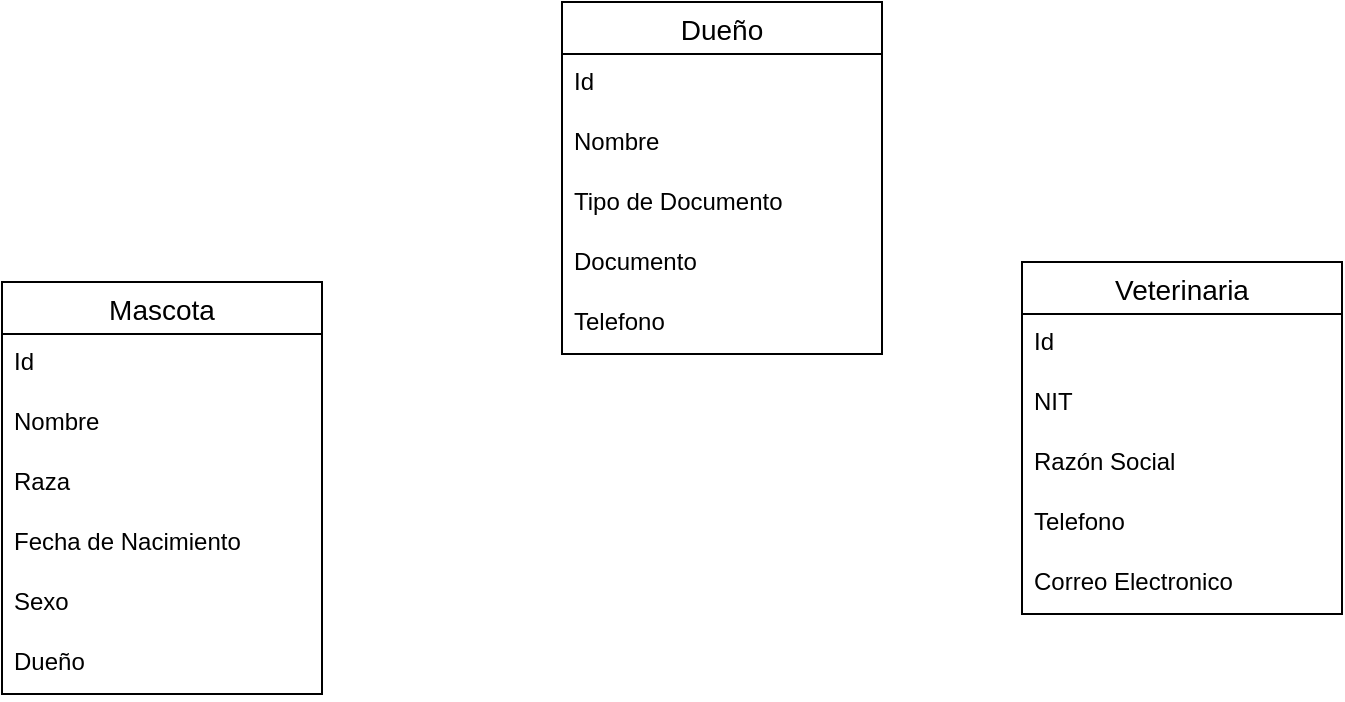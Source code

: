 <mxfile version="15.6.8" type="github">
  <diagram id="hJOguXHaq9y7NI8cIKle" name="Page-1">
    <mxGraphModel dx="868" dy="460" grid="1" gridSize="10" guides="1" tooltips="1" connect="1" arrows="1" fold="1" page="1" pageScale="1" pageWidth="850" pageHeight="1100" math="0" shadow="0">
      <root>
        <mxCell id="0" />
        <mxCell id="1" parent="0" />
        <mxCell id="jubb4w8nCBU--LxAOp_n-1" value="Mascota" style="swimlane;fontStyle=0;childLayout=stackLayout;horizontal=1;startSize=26;horizontalStack=0;resizeParent=1;resizeParentMax=0;resizeLast=0;collapsible=1;marginBottom=0;align=center;fontSize=14;" parent="1" vertex="1">
          <mxGeometry x="100" y="180" width="160" height="206" as="geometry" />
        </mxCell>
        <mxCell id="jubb4w8nCBU--LxAOp_n-2" value="Id" style="text;strokeColor=none;fillColor=none;spacingLeft=4;spacingRight=4;overflow=hidden;rotatable=0;points=[[0,0.5],[1,0.5]];portConstraint=eastwest;fontSize=12;" parent="jubb4w8nCBU--LxAOp_n-1" vertex="1">
          <mxGeometry y="26" width="160" height="30" as="geometry" />
        </mxCell>
        <mxCell id="jubb4w8nCBU--LxAOp_n-3" value="Nombre" style="text;strokeColor=none;fillColor=none;spacingLeft=4;spacingRight=4;overflow=hidden;rotatable=0;points=[[0,0.5],[1,0.5]];portConstraint=eastwest;fontSize=12;" parent="jubb4w8nCBU--LxAOp_n-1" vertex="1">
          <mxGeometry y="56" width="160" height="30" as="geometry" />
        </mxCell>
        <mxCell id="jubb4w8nCBU--LxAOp_n-4" value="Raza" style="text;strokeColor=none;fillColor=none;spacingLeft=4;spacingRight=4;overflow=hidden;rotatable=0;points=[[0,0.5],[1,0.5]];portConstraint=eastwest;fontSize=12;" parent="jubb4w8nCBU--LxAOp_n-1" vertex="1">
          <mxGeometry y="86" width="160" height="30" as="geometry" />
        </mxCell>
        <mxCell id="jubb4w8nCBU--LxAOp_n-5" value="Fecha de Nacimiento" style="text;strokeColor=none;fillColor=none;spacingLeft=4;spacingRight=4;overflow=hidden;rotatable=0;points=[[0,0.5],[1,0.5]];portConstraint=eastwest;fontSize=12;" parent="jubb4w8nCBU--LxAOp_n-1" vertex="1">
          <mxGeometry y="116" width="160" height="30" as="geometry" />
        </mxCell>
        <mxCell id="jubb4w8nCBU--LxAOp_n-6" value="Sexo" style="text;strokeColor=none;fillColor=none;spacingLeft=4;spacingRight=4;overflow=hidden;rotatable=0;points=[[0,0.5],[1,0.5]];portConstraint=eastwest;fontSize=12;" parent="jubb4w8nCBU--LxAOp_n-1" vertex="1">
          <mxGeometry y="146" width="160" height="30" as="geometry" />
        </mxCell>
        <mxCell id="jubb4w8nCBU--LxAOp_n-7" value="Dueño" style="text;strokeColor=none;fillColor=none;spacingLeft=4;spacingRight=4;overflow=hidden;rotatable=0;points=[[0,0.5],[1,0.5]];portConstraint=eastwest;fontSize=12;" parent="jubb4w8nCBU--LxAOp_n-1" vertex="1">
          <mxGeometry y="176" width="160" height="30" as="geometry" />
        </mxCell>
        <mxCell id="jubb4w8nCBU--LxAOp_n-10" value="Dueño" style="swimlane;fontStyle=0;childLayout=stackLayout;horizontal=1;startSize=26;horizontalStack=0;resizeParent=1;resizeParentMax=0;resizeLast=0;collapsible=1;marginBottom=0;align=center;fontSize=14;" parent="1" vertex="1">
          <mxGeometry x="380" y="40" width="160" height="176" as="geometry" />
        </mxCell>
        <mxCell id="jubb4w8nCBU--LxAOp_n-11" value="Id" style="text;strokeColor=none;fillColor=none;spacingLeft=4;spacingRight=4;overflow=hidden;rotatable=0;points=[[0,0.5],[1,0.5]];portConstraint=eastwest;fontSize=12;" parent="jubb4w8nCBU--LxAOp_n-10" vertex="1">
          <mxGeometry y="26" width="160" height="30" as="geometry" />
        </mxCell>
        <mxCell id="jubb4w8nCBU--LxAOp_n-12" value="Nombre" style="text;strokeColor=none;fillColor=none;spacingLeft=4;spacingRight=4;overflow=hidden;rotatable=0;points=[[0,0.5],[1,0.5]];portConstraint=eastwest;fontSize=12;" parent="jubb4w8nCBU--LxAOp_n-10" vertex="1">
          <mxGeometry y="56" width="160" height="30" as="geometry" />
        </mxCell>
        <mxCell id="jubb4w8nCBU--LxAOp_n-13" value="Tipo de Documento" style="text;strokeColor=none;fillColor=none;spacingLeft=4;spacingRight=4;overflow=hidden;rotatable=0;points=[[0,0.5],[1,0.5]];portConstraint=eastwest;fontSize=12;" parent="jubb4w8nCBU--LxAOp_n-10" vertex="1">
          <mxGeometry y="86" width="160" height="30" as="geometry" />
        </mxCell>
        <mxCell id="jubb4w8nCBU--LxAOp_n-14" value="Documento" style="text;strokeColor=none;fillColor=none;spacingLeft=4;spacingRight=4;overflow=hidden;rotatable=0;points=[[0,0.5],[1,0.5]];portConstraint=eastwest;fontSize=12;" parent="jubb4w8nCBU--LxAOp_n-10" vertex="1">
          <mxGeometry y="116" width="160" height="30" as="geometry" />
        </mxCell>
        <mxCell id="jubb4w8nCBU--LxAOp_n-15" value="Telefono" style="text;strokeColor=none;fillColor=none;spacingLeft=4;spacingRight=4;overflow=hidden;rotatable=0;points=[[0,0.5],[1,0.5]];portConstraint=eastwest;fontSize=12;" parent="jubb4w8nCBU--LxAOp_n-10" vertex="1">
          <mxGeometry y="146" width="160" height="30" as="geometry" />
        </mxCell>
        <mxCell id="jubb4w8nCBU--LxAOp_n-17" value="Veterinaria" style="swimlane;fontStyle=0;childLayout=stackLayout;horizontal=1;startSize=26;horizontalStack=0;resizeParent=1;resizeParentMax=0;resizeLast=0;collapsible=1;marginBottom=0;align=center;fontSize=14;" parent="1" vertex="1">
          <mxGeometry x="610" y="170" width="160" height="176" as="geometry" />
        </mxCell>
        <mxCell id="jubb4w8nCBU--LxAOp_n-18" value="Id" style="text;strokeColor=none;fillColor=none;spacingLeft=4;spacingRight=4;overflow=hidden;rotatable=0;points=[[0,0.5],[1,0.5]];portConstraint=eastwest;fontSize=12;" parent="jubb4w8nCBU--LxAOp_n-17" vertex="1">
          <mxGeometry y="26" width="160" height="30" as="geometry" />
        </mxCell>
        <mxCell id="jubb4w8nCBU--LxAOp_n-19" value="NIT" style="text;strokeColor=none;fillColor=none;spacingLeft=4;spacingRight=4;overflow=hidden;rotatable=0;points=[[0,0.5],[1,0.5]];portConstraint=eastwest;fontSize=12;" parent="jubb4w8nCBU--LxAOp_n-17" vertex="1">
          <mxGeometry y="56" width="160" height="30" as="geometry" />
        </mxCell>
        <mxCell id="jubb4w8nCBU--LxAOp_n-20" value="Razón Social" style="text;strokeColor=none;fillColor=none;spacingLeft=4;spacingRight=4;overflow=hidden;rotatable=0;points=[[0,0.5],[1,0.5]];portConstraint=eastwest;fontSize=12;" parent="jubb4w8nCBU--LxAOp_n-17" vertex="1">
          <mxGeometry y="86" width="160" height="30" as="geometry" />
        </mxCell>
        <mxCell id="jubb4w8nCBU--LxAOp_n-21" value="Telefono" style="text;strokeColor=none;fillColor=none;spacingLeft=4;spacingRight=4;overflow=hidden;rotatable=0;points=[[0,0.5],[1,0.5]];portConstraint=eastwest;fontSize=12;" parent="jubb4w8nCBU--LxAOp_n-17" vertex="1">
          <mxGeometry y="116" width="160" height="30" as="geometry" />
        </mxCell>
        <mxCell id="jubb4w8nCBU--LxAOp_n-22" value="Correo Electronico" style="text;strokeColor=none;fillColor=none;spacingLeft=4;spacingRight=4;overflow=hidden;rotatable=0;points=[[0,0.5],[1,0.5]];portConstraint=eastwest;fontSize=12;" parent="jubb4w8nCBU--LxAOp_n-17" vertex="1">
          <mxGeometry y="146" width="160" height="30" as="geometry" />
        </mxCell>
      </root>
    </mxGraphModel>
  </diagram>
</mxfile>
